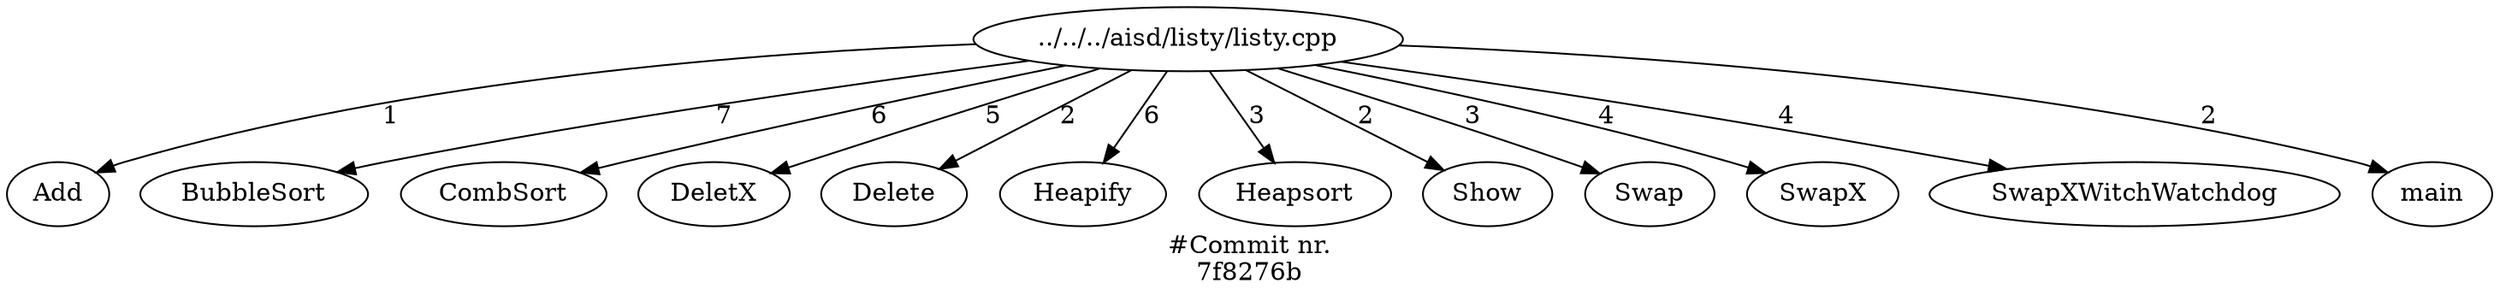 digraph foo{
"../../../aisd/listy/listy.cpp"->"Add"[label = "1"];
"../../../aisd/listy/listy.cpp"->"BubbleSort"[label = "7"];
"../../../aisd/listy/listy.cpp"->"CombSort"[label = "6"];
"../../../aisd/listy/listy.cpp"->"DeletX"[label = "5"];
"../../../aisd/listy/listy.cpp"->"Delete"[label = "2"];
"../../../aisd/listy/listy.cpp"->"Heapify"[label = "6"];
"../../../aisd/listy/listy.cpp"->"Heapsort"[label = "3"];
"../../../aisd/listy/listy.cpp"->"Show"[label = "2"];
"../../../aisd/listy/listy.cpp"->"Swap"[label = "3"];
"../../../aisd/listy/listy.cpp"->"SwapX"[label = "4"];
"../../../aisd/listy/listy.cpp"->"SwapXWitchWatchdog"[label = "4"];
"../../../aisd/listy/listy.cpp"->"main"[label = "2"];
label = "#Commit nr.
7f8276b
"
}
